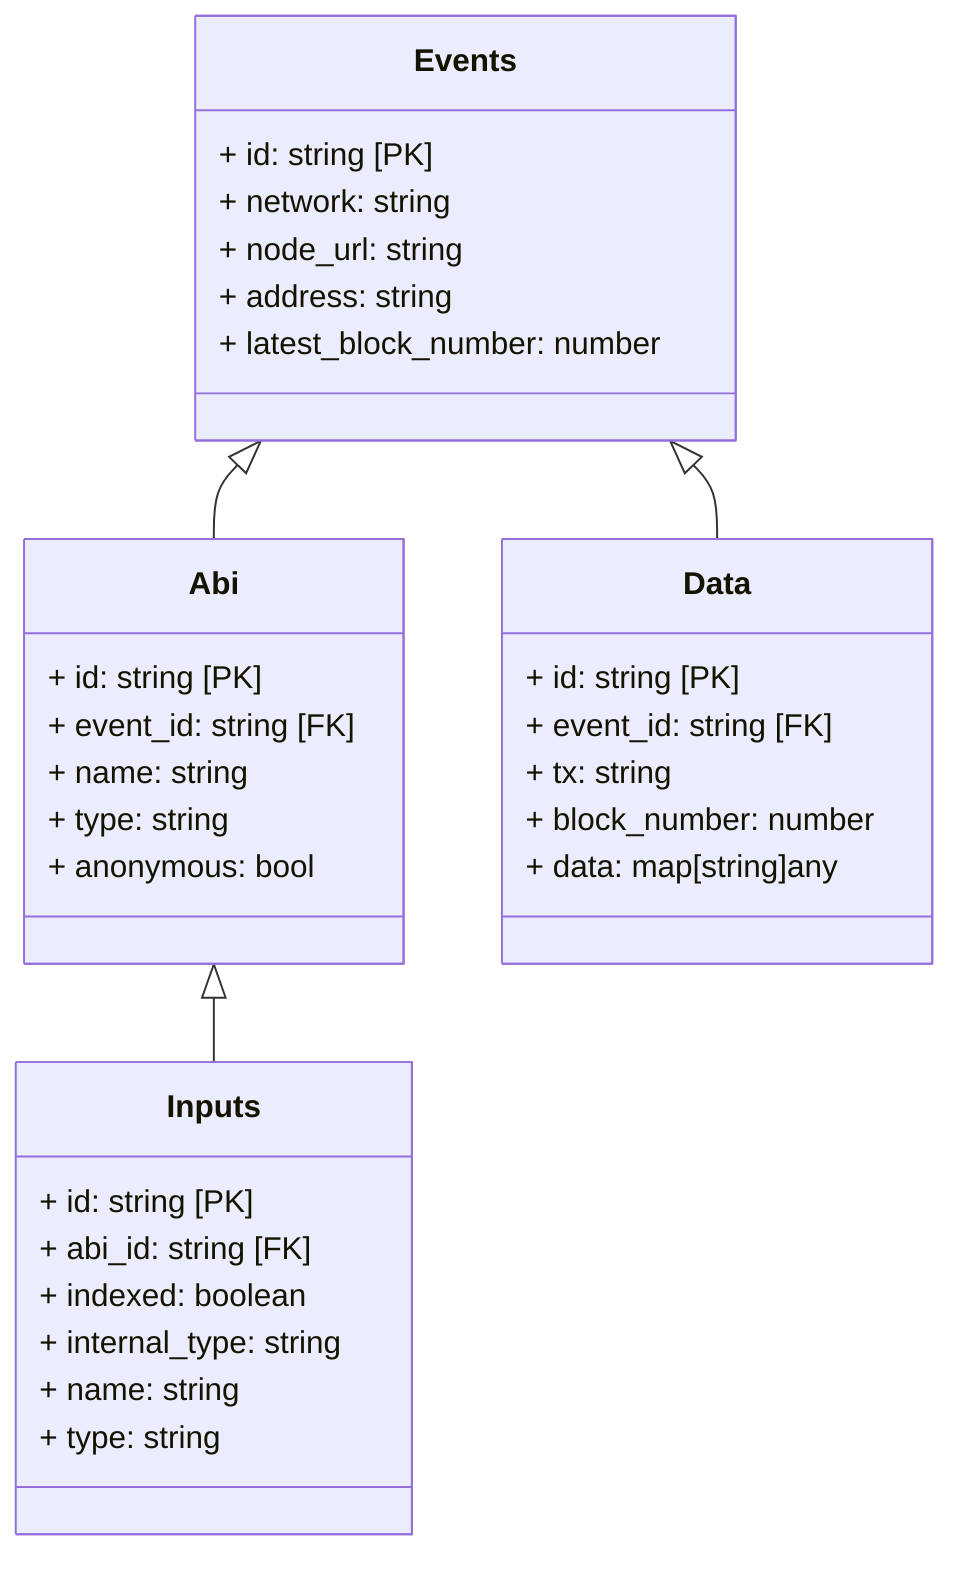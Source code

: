 classDiagram
    Events <|-- Abi
    Abi <|-- Inputs
    Events <|-- Data
    
    class Events {
        + id: string [PK]
        + network: string
        + node_url: string
        + address: string
        + latest_block_number: number
    }
    
    class Abi {
        + id: string [PK]
        + event_id: string [FK]
        + name: string
        + type: string
        + anonymous: bool
    }
    
    class Inputs {
        + id: string [PK]
        + abi_id: string [FK]
        + indexed: boolean
        + internal_type: string
        + name: string
        + type: string
    }

    class Data {
        + id: string [PK]
        + event_id: string [FK]
        + tx: string
        + block_number: number
        + data: map[string]any
    }